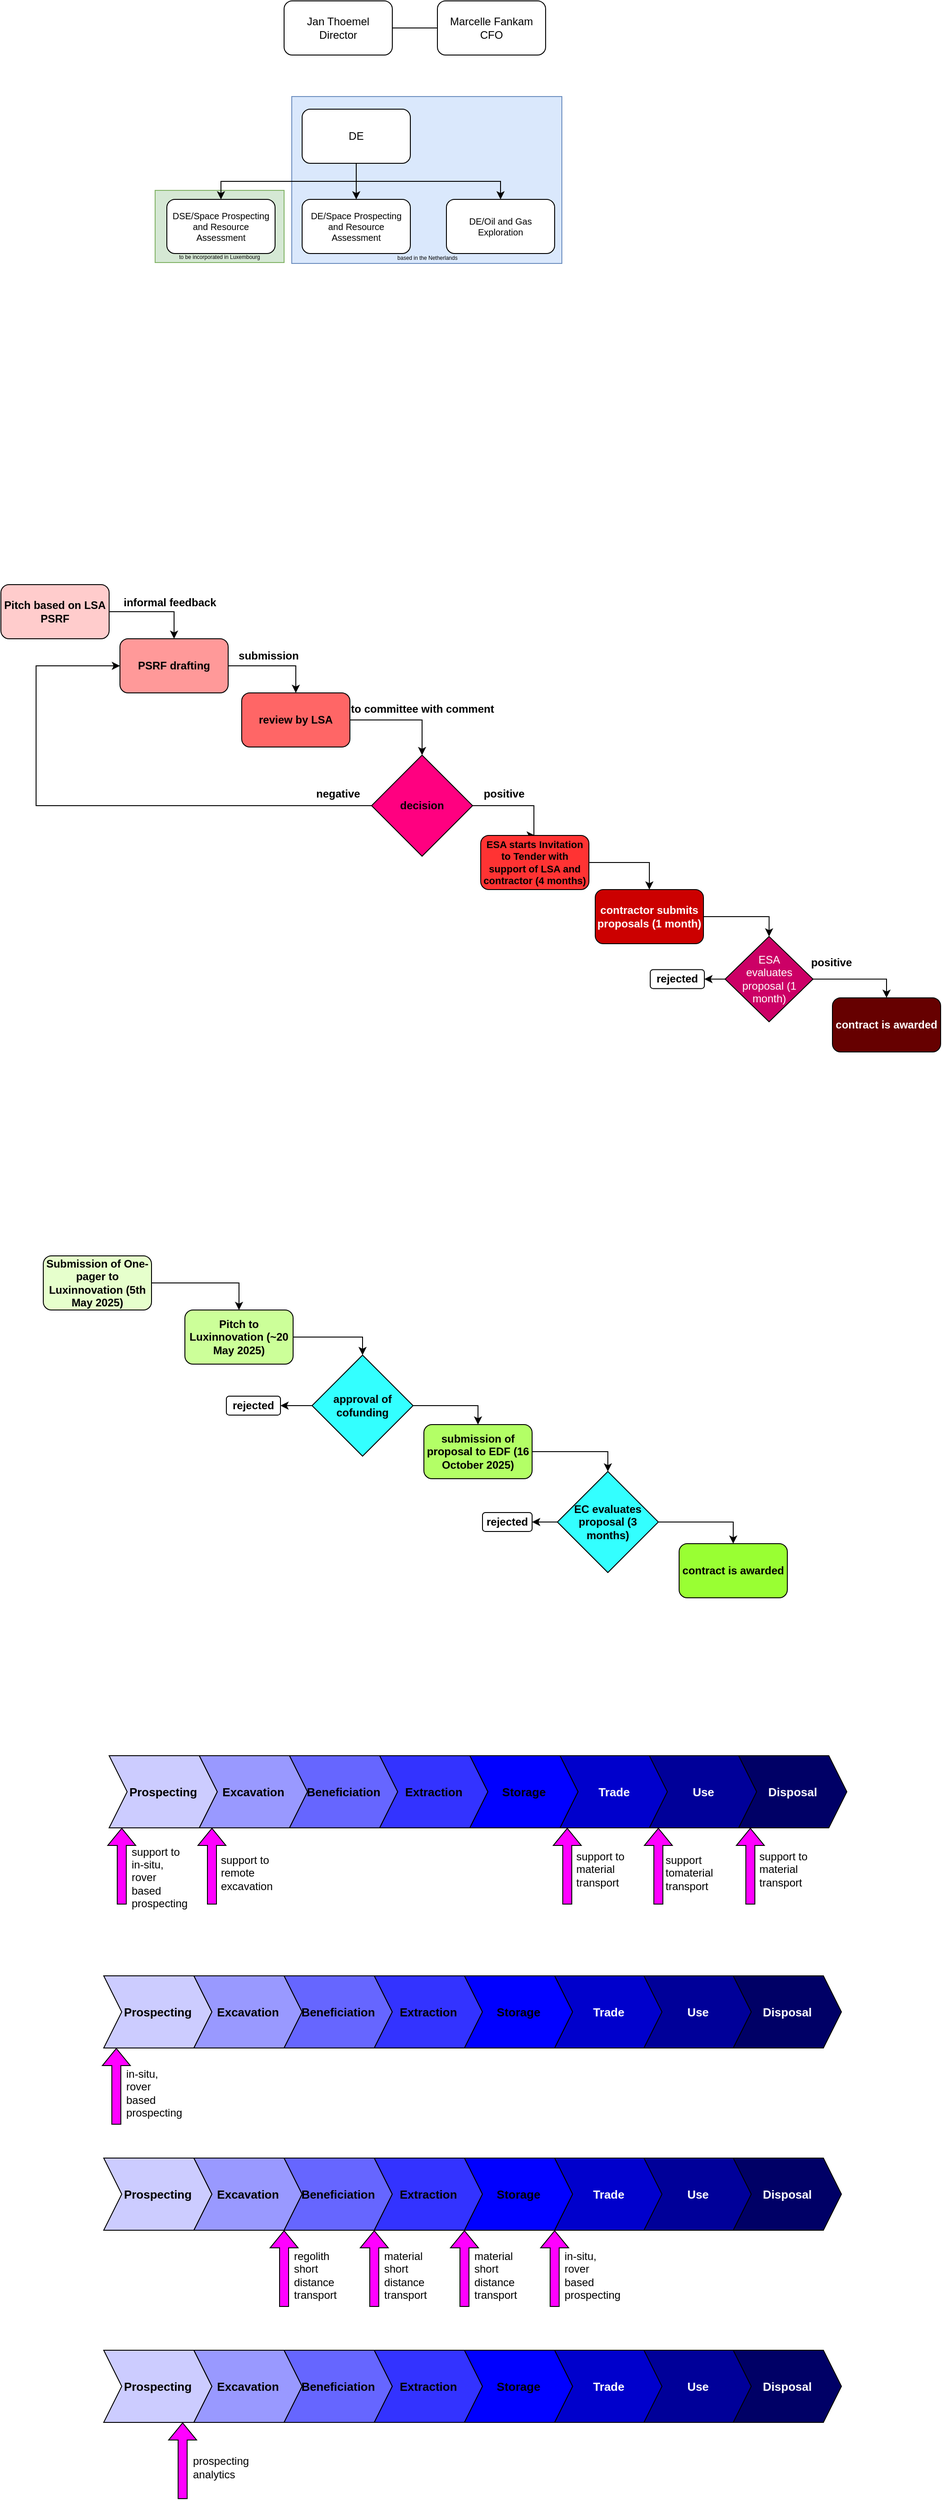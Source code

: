 <mxfile version="26.2.13">
  <diagram name="Page-1" id="pI-C5jLEUPl5uABciL2J">
    <mxGraphModel dx="994" dy="517" grid="0" gridSize="10" guides="1" tooltips="1" connect="1" arrows="1" fold="1" page="0" pageScale="1" pageWidth="850" pageHeight="1100" math="0" shadow="0">
      <root>
        <mxCell id="0" />
        <mxCell id="1" parent="0" />
        <mxCell id="sW1ltrkP0OsYJDCoJHcO-9" value="based in the Netherlands" style="rounded=0;whiteSpace=wrap;html=1;align=center;labelPosition=center;verticalLabelPosition=middle;verticalAlign=bottom;fontSize=6;fillColor=#dae8fc;strokeColor=#6c8ebf;" parent="1" vertex="1">
          <mxGeometry x="338.5" y="246" width="299.5" height="185" as="geometry" />
        </mxCell>
        <mxCell id="sW1ltrkP0OsYJDCoJHcO-8" value="to be incorporated in Luxembourg" style="rounded=0;whiteSpace=wrap;html=1;align=center;labelPosition=center;verticalLabelPosition=middle;verticalAlign=bottom;fontSize=6;fillColor=#d5e8d4;strokeColor=#82b366;" parent="1" vertex="1">
          <mxGeometry x="187" y="350" width="143" height="80" as="geometry" />
        </mxCell>
        <mxCell id="AdfwKSu6tByvRweBy8J0-3" style="edgeStyle=orthogonalEdgeStyle;rounded=0;orthogonalLoop=1;jettySize=auto;html=1;exitX=1;exitY=0.5;exitDx=0;exitDy=0;endArrow=none;endFill=0;" parent="1" source="AdfwKSu6tByvRweBy8J0-1" target="AdfwKSu6tByvRweBy8J0-2" edge="1">
          <mxGeometry relative="1" as="geometry" />
        </mxCell>
        <mxCell id="AdfwKSu6tByvRweBy8J0-1" value="Jan Thoemel&lt;br&gt;Director" style="rounded=1;whiteSpace=wrap;html=1;" parent="1" vertex="1">
          <mxGeometry x="330" y="140" width="120" height="60" as="geometry" />
        </mxCell>
        <mxCell id="AdfwKSu6tByvRweBy8J0-2" value="Marcelle Fankam&lt;br&gt;CFO" style="rounded=1;whiteSpace=wrap;html=1;" parent="1" vertex="1">
          <mxGeometry x="500" y="140" width="120" height="60" as="geometry" />
        </mxCell>
        <mxCell id="sW1ltrkP0OsYJDCoJHcO-5" style="edgeStyle=orthogonalEdgeStyle;rounded=0;orthogonalLoop=1;jettySize=auto;html=1;exitX=0.5;exitY=1;exitDx=0;exitDy=0;entryX=0.5;entryY=0;entryDx=0;entryDy=0;" parent="1" source="sW1ltrkP0OsYJDCoJHcO-1" target="sW1ltrkP0OsYJDCoJHcO-2" edge="1">
          <mxGeometry relative="1" as="geometry" />
        </mxCell>
        <mxCell id="sW1ltrkP0OsYJDCoJHcO-6" style="edgeStyle=orthogonalEdgeStyle;rounded=0;orthogonalLoop=1;jettySize=auto;html=1;exitX=0.5;exitY=1;exitDx=0;exitDy=0;entryX=0.5;entryY=0;entryDx=0;entryDy=0;" parent="1" source="sW1ltrkP0OsYJDCoJHcO-1" target="sW1ltrkP0OsYJDCoJHcO-3" edge="1">
          <mxGeometry relative="1" as="geometry" />
        </mxCell>
        <mxCell id="sW1ltrkP0OsYJDCoJHcO-7" style="edgeStyle=orthogonalEdgeStyle;rounded=0;orthogonalLoop=1;jettySize=auto;html=1;exitX=0.5;exitY=1;exitDx=0;exitDy=0;" parent="1" source="sW1ltrkP0OsYJDCoJHcO-1" target="sW1ltrkP0OsYJDCoJHcO-4" edge="1">
          <mxGeometry relative="1" as="geometry" />
        </mxCell>
        <mxCell id="sW1ltrkP0OsYJDCoJHcO-1" value="DE" style="rounded=1;whiteSpace=wrap;html=1;" parent="1" vertex="1">
          <mxGeometry x="350" y="260" width="120" height="60" as="geometry" />
        </mxCell>
        <mxCell id="sW1ltrkP0OsYJDCoJHcO-2" value="&lt;span lang=&quot;EN-GB&quot;&gt;DSE/Space Prospecting and Resource Assessment&lt;/span&gt;" style="rounded=1;whiteSpace=wrap;html=1;fontSize=10;" parent="1" vertex="1">
          <mxGeometry x="200" y="360" width="120" height="60" as="geometry" />
        </mxCell>
        <mxCell id="sW1ltrkP0OsYJDCoJHcO-3" value="&lt;span lang=&quot;EN-GB&quot;&gt;DE/Space Prospecting and Resource Assessment&lt;/span&gt;" style="rounded=1;whiteSpace=wrap;html=1;fontSize=10;" parent="1" vertex="1">
          <mxGeometry x="350" y="360" width="120" height="60" as="geometry" />
        </mxCell>
        <mxCell id="sW1ltrkP0OsYJDCoJHcO-4" value="&lt;span lang=&quot;EN-GB&quot;&gt;DE/Oil and Gas Exploration &lt;/span&gt;" style="rounded=1;whiteSpace=wrap;html=1;fontSize=10;" parent="1" vertex="1">
          <mxGeometry x="510" y="360" width="120" height="60" as="geometry" />
        </mxCell>
        <mxCell id="4EsNZE_uEdMCElJo3id0-29" style="edgeStyle=orthogonalEdgeStyle;rounded=0;orthogonalLoop=1;jettySize=auto;html=1;exitX=1;exitY=0.5;exitDx=0;exitDy=0;entryX=0.5;entryY=0;entryDx=0;entryDy=0;fontStyle=1" parent="1" source="4EsNZE_uEdMCElJo3id0-28" target="4EsNZE_uEdMCElJo3id0-30" edge="1">
          <mxGeometry relative="1" as="geometry">
            <mxPoint x="314.714" y="960.0" as="targetPoint" />
          </mxGeometry>
        </mxCell>
        <mxCell id="4EsNZE_uEdMCElJo3id0-28" value="Pitch based on LSA PSRF" style="rounded=1;whiteSpace=wrap;html=1;fillColor=#FFCCCC;fontStyle=1" parent="1" vertex="1">
          <mxGeometry x="16" y="787" width="120" height="60" as="geometry" />
        </mxCell>
        <mxCell id="4EsNZE_uEdMCElJo3id0-36" style="edgeStyle=orthogonalEdgeStyle;rounded=0;orthogonalLoop=1;jettySize=auto;html=1;exitX=1;exitY=0.5;exitDx=0;exitDy=0;entryX=0.5;entryY=0;entryDx=0;entryDy=0;fontStyle=1" parent="1" source="4EsNZE_uEdMCElJo3id0-30" target="4EsNZE_uEdMCElJo3id0-31" edge="1">
          <mxGeometry relative="1" as="geometry" />
        </mxCell>
        <mxCell id="4EsNZE_uEdMCElJo3id0-30" value="PSRF drafting" style="rounded=1;whiteSpace=wrap;html=1;fillColor=#FF9999;fontStyle=1" parent="1" vertex="1">
          <mxGeometry x="148" y="847" width="120" height="60" as="geometry" />
        </mxCell>
        <mxCell id="4EsNZE_uEdMCElJo3id0-37" style="edgeStyle=orthogonalEdgeStyle;rounded=0;orthogonalLoop=1;jettySize=auto;html=1;exitX=1;exitY=0.5;exitDx=0;exitDy=0;entryX=0.5;entryY=0;entryDx=0;entryDy=0;fontStyle=1" parent="1" source="4EsNZE_uEdMCElJo3id0-31" target="4EsNZE_uEdMCElJo3id0-32" edge="1">
          <mxGeometry relative="1" as="geometry" />
        </mxCell>
        <mxCell id="4EsNZE_uEdMCElJo3id0-31" value="review by LSA" style="rounded=1;whiteSpace=wrap;html=1;fillColor=#FF6666;fontStyle=1" parent="1" vertex="1">
          <mxGeometry x="283" y="907" width="120" height="60" as="geometry" />
        </mxCell>
        <mxCell id="4EsNZE_uEdMCElJo3id0-39" style="edgeStyle=orthogonalEdgeStyle;rounded=0;orthogonalLoop=1;jettySize=auto;html=1;exitX=1;exitY=0.5;exitDx=0;exitDy=0;entryX=0.5;entryY=0;entryDx=0;entryDy=0;fontStyle=1" parent="1" source="4EsNZE_uEdMCElJo3id0-32" target="4EsNZE_uEdMCElJo3id0-38" edge="1">
          <mxGeometry relative="1" as="geometry">
            <Array as="points">
              <mxPoint x="607" y="1032" />
              <mxPoint x="607" y="1065" />
            </Array>
          </mxGeometry>
        </mxCell>
        <mxCell id="4EsNZE_uEdMCElJo3id0-46" style="edgeStyle=orthogonalEdgeStyle;rounded=0;orthogonalLoop=1;jettySize=auto;html=1;exitX=0;exitY=0.5;exitDx=0;exitDy=0;entryX=0;entryY=0.5;entryDx=0;entryDy=0;fontStyle=1" parent="1" source="4EsNZE_uEdMCElJo3id0-32" target="4EsNZE_uEdMCElJo3id0-30" edge="1">
          <mxGeometry relative="1" as="geometry">
            <Array as="points">
              <mxPoint x="55" y="1032" />
              <mxPoint x="55" y="877" />
            </Array>
          </mxGeometry>
        </mxCell>
        <mxCell id="4EsNZE_uEdMCElJo3id0-32" value="decision" style="rhombus;whiteSpace=wrap;html=1;fillColor=#FF0080;fontColor=#000000;fontStyle=1" parent="1" vertex="1">
          <mxGeometry x="427" y="976" width="112" height="112" as="geometry" />
        </mxCell>
        <mxCell id="4EsNZE_uEdMCElJo3id0-34" value="informal feedback" style="text;html=1;align=center;verticalAlign=middle;whiteSpace=wrap;rounded=0;fontStyle=1" parent="1" vertex="1">
          <mxGeometry x="148" y="792" width="111" height="30" as="geometry" />
        </mxCell>
        <mxCell id="4EsNZE_uEdMCElJo3id0-35" value="submission" style="text;html=1;align=center;verticalAlign=middle;whiteSpace=wrap;rounded=0;fontStyle=1" parent="1" vertex="1">
          <mxGeometry x="286.5" y="851" width="52" height="30" as="geometry" />
        </mxCell>
        <mxCell id="4EsNZE_uEdMCElJo3id0-49" style="edgeStyle=orthogonalEdgeStyle;rounded=0;orthogonalLoop=1;jettySize=auto;html=1;exitX=1;exitY=0.5;exitDx=0;exitDy=0;entryX=0.5;entryY=0;entryDx=0;entryDy=0;fontStyle=1" parent="1" source="4EsNZE_uEdMCElJo3id0-38" target="4EsNZE_uEdMCElJo3id0-48" edge="1">
          <mxGeometry relative="1" as="geometry" />
        </mxCell>
        <mxCell id="4EsNZE_uEdMCElJo3id0-38" value="ESA starts Invitation to Tender with support of LSA and contractor (4 months)" style="rounded=1;whiteSpace=wrap;html=1;fillColor=#FF3333;fontStyle=1;fontSize=11;" parent="1" vertex="1">
          <mxGeometry x="548" y="1065" width="120" height="60" as="geometry" />
        </mxCell>
        <mxCell id="4EsNZE_uEdMCElJo3id0-43" value="to committee with comment" style="text;html=1;align=center;verticalAlign=middle;whiteSpace=wrap;rounded=0;fontStyle=1" parent="1" vertex="1">
          <mxGeometry x="401.5" y="910" width="163" height="30" as="geometry" />
        </mxCell>
        <mxCell id="4EsNZE_uEdMCElJo3id0-47" value="negative" style="text;html=1;align=center;verticalAlign=middle;whiteSpace=wrap;rounded=0;fontStyle=1" parent="1" vertex="1">
          <mxGeometry x="364" y="1004" width="52" height="30" as="geometry" />
        </mxCell>
        <mxCell id="4EsNZE_uEdMCElJo3id0-52" style="edgeStyle=orthogonalEdgeStyle;rounded=0;orthogonalLoop=1;jettySize=auto;html=1;exitX=1;exitY=0.5;exitDx=0;exitDy=0;entryX=0.5;entryY=0;entryDx=0;entryDy=0;fontStyle=1" parent="1" source="4EsNZE_uEdMCElJo3id0-48" target="4EsNZE_uEdMCElJo3id0-61" edge="1">
          <mxGeometry relative="1" as="geometry" />
        </mxCell>
        <mxCell id="4EsNZE_uEdMCElJo3id0-48" value="contractor submits proposals (1 month)" style="rounded=1;whiteSpace=wrap;html=1;fillColor=#CC0000;fontColor=#FFFFFF;fontStyle=1" parent="1" vertex="1">
          <mxGeometry x="675" y="1125" width="120" height="60" as="geometry" />
        </mxCell>
        <mxCell id="4EsNZE_uEdMCElJo3id0-53" style="edgeStyle=orthogonalEdgeStyle;rounded=0;orthogonalLoop=1;jettySize=auto;html=1;exitX=1;exitY=0.5;exitDx=0;exitDy=0;entryX=0.5;entryY=0;entryDx=0;entryDy=0;fontStyle=1" parent="1" source="4EsNZE_uEdMCElJo3id0-61" target="4EsNZE_uEdMCElJo3id0-51" edge="1">
          <mxGeometry relative="1" as="geometry" />
        </mxCell>
        <mxCell id="4EsNZE_uEdMCElJo3id0-51" value="contract is awarded" style="rounded=1;whiteSpace=wrap;html=1;fillColor=#660000;fontColor=#FFFFFF;fontStyle=1" parent="1" vertex="1">
          <mxGeometry x="938" y="1245" width="120" height="60" as="geometry" />
        </mxCell>
        <mxCell id="4EsNZE_uEdMCElJo3id0-54" value="positive" style="text;html=1;align=center;verticalAlign=middle;whiteSpace=wrap;rounded=0;fontStyle=1" parent="1" vertex="1">
          <mxGeometry x="548" y="1004" width="52" height="30" as="geometry" />
        </mxCell>
        <mxCell id="4EsNZE_uEdMCElJo3id0-72" style="edgeStyle=orthogonalEdgeStyle;rounded=0;orthogonalLoop=1;jettySize=auto;html=1;exitX=1;exitY=0.5;exitDx=0;exitDy=0;entryX=0.5;entryY=0;entryDx=0;entryDy=0;" parent="1" source="4EsNZE_uEdMCElJo3id0-55" target="4EsNZE_uEdMCElJo3id0-56" edge="1">
          <mxGeometry relative="1" as="geometry" />
        </mxCell>
        <mxCell id="4EsNZE_uEdMCElJo3id0-55" value="&lt;div&gt;Submission of One-pager to Luxinnovation (5th May 2025)&lt;/div&gt;" style="rounded=1;whiteSpace=wrap;html=1;fillColor=#E6FFCC;fontStyle=1" parent="1" vertex="1">
          <mxGeometry x="63" y="1531" width="120" height="60" as="geometry" />
        </mxCell>
        <mxCell id="4EsNZE_uEdMCElJo3id0-73" style="edgeStyle=orthogonalEdgeStyle;rounded=0;orthogonalLoop=1;jettySize=auto;html=1;exitX=1;exitY=0.5;exitDx=0;exitDy=0;entryX=0.5;entryY=0;entryDx=0;entryDy=0;" parent="1" source="4EsNZE_uEdMCElJo3id0-56" target="4EsNZE_uEdMCElJo3id0-57" edge="1">
          <mxGeometry relative="1" as="geometry" />
        </mxCell>
        <mxCell id="4EsNZE_uEdMCElJo3id0-56" value="Pitch to Luxinnovation (~20 May 2025)" style="rounded=1;whiteSpace=wrap;html=1;fillColor=#CCFF99;fontStyle=1" parent="1" vertex="1">
          <mxGeometry x="220" y="1591" width="120" height="60" as="geometry" />
        </mxCell>
        <mxCell id="4EsNZE_uEdMCElJo3id0-74" style="edgeStyle=orthogonalEdgeStyle;rounded=0;orthogonalLoop=1;jettySize=auto;html=1;exitX=1;exitY=0.5;exitDx=0;exitDy=0;entryX=0.5;entryY=0;entryDx=0;entryDy=0;" parent="1" source="4EsNZE_uEdMCElJo3id0-57" target="4EsNZE_uEdMCElJo3id0-58" edge="1">
          <mxGeometry relative="1" as="geometry" />
        </mxCell>
        <mxCell id="4EsNZE_uEdMCElJo3id0-57" value="approval of cofunding" style="rhombus;whiteSpace=wrap;html=1;fillColor=#33FFFF;fontColor=#000000;fontStyle=1" parent="1" vertex="1">
          <mxGeometry x="361" y="1641" width="112" height="112" as="geometry" />
        </mxCell>
        <mxCell id="4EsNZE_uEdMCElJo3id0-77" style="edgeStyle=orthogonalEdgeStyle;rounded=0;orthogonalLoop=1;jettySize=auto;html=1;exitX=1;exitY=0.5;exitDx=0;exitDy=0;entryX=0.5;entryY=0;entryDx=0;entryDy=0;" parent="1" source="4EsNZE_uEdMCElJo3id0-58" target="4EsNZE_uEdMCElJo3id0-66" edge="1">
          <mxGeometry relative="1" as="geometry" />
        </mxCell>
        <mxCell id="4EsNZE_uEdMCElJo3id0-58" value="submission of proposal to EDF (16 October 2025)" style="rounded=1;whiteSpace=wrap;html=1;fillColor=#B3FF66;fontStyle=1" parent="1" vertex="1">
          <mxGeometry x="485" y="1718" width="120" height="60" as="geometry" />
        </mxCell>
        <mxCell id="4EsNZE_uEdMCElJo3id0-60" value="contract is awarded" style="rounded=1;whiteSpace=wrap;html=1;fillColor=#99FF33;fontStyle=1" parent="1" vertex="1">
          <mxGeometry x="768" y="1850" width="120" height="60" as="geometry" />
        </mxCell>
        <mxCell id="4EsNZE_uEdMCElJo3id0-65" style="edgeStyle=orthogonalEdgeStyle;rounded=0;orthogonalLoop=1;jettySize=auto;html=1;exitX=0;exitY=0.5;exitDx=0;exitDy=0;entryX=1;entryY=0.5;entryDx=0;entryDy=0;" parent="1" source="4EsNZE_uEdMCElJo3id0-61" target="4EsNZE_uEdMCElJo3id0-64" edge="1">
          <mxGeometry relative="1" as="geometry" />
        </mxCell>
        <mxCell id="4EsNZE_uEdMCElJo3id0-61" value="ESA&lt;br&gt;evaluates proposal (1 month)" style="rhombus;whiteSpace=wrap;html=1;fillColor=#CC0066;fontColor=#FFFFFF;" parent="1" vertex="1">
          <mxGeometry x="819" y="1177" width="97.5" height="94.5" as="geometry" />
        </mxCell>
        <mxCell id="4EsNZE_uEdMCElJo3id0-62" value="positive" style="text;html=1;align=center;verticalAlign=middle;whiteSpace=wrap;rounded=0;fontStyle=1" parent="1" vertex="1">
          <mxGeometry x="911" y="1191" width="52" height="30" as="geometry" />
        </mxCell>
        <mxCell id="4EsNZE_uEdMCElJo3id0-64" value="rejected" style="rounded=1;whiteSpace=wrap;html=1;fontStyle=1" parent="1" vertex="1">
          <mxGeometry x="736" y="1213.75" width="60" height="21" as="geometry" />
        </mxCell>
        <mxCell id="4EsNZE_uEdMCElJo3id0-71" style="edgeStyle=orthogonalEdgeStyle;rounded=0;orthogonalLoop=1;jettySize=auto;html=1;exitX=0;exitY=0.5;exitDx=0;exitDy=0;entryX=1;entryY=0.5;entryDx=0;entryDy=0;" parent="1" source="4EsNZE_uEdMCElJo3id0-66" target="4EsNZE_uEdMCElJo3id0-70" edge="1">
          <mxGeometry relative="1" as="geometry">
            <mxPoint x="559.706" y="1825.882" as="targetPoint" />
          </mxGeometry>
        </mxCell>
        <mxCell id="4EsNZE_uEdMCElJo3id0-66" value="EC evaluates proposal (3 months)" style="rhombus;whiteSpace=wrap;html=1;fillColor=#33FFFF;fontColor=#000000;fontStyle=1" parent="1" vertex="1">
          <mxGeometry x="633" y="1770" width="112" height="112" as="geometry" />
        </mxCell>
        <mxCell id="4EsNZE_uEdMCElJo3id0-70" value="rejected" style="rounded=1;whiteSpace=wrap;html=1;fontStyle=1" parent="1" vertex="1">
          <mxGeometry x="550" y="1815.5" width="55" height="21" as="geometry" />
        </mxCell>
        <mxCell id="4EsNZE_uEdMCElJo3id0-75" style="edgeStyle=orthogonalEdgeStyle;rounded=0;orthogonalLoop=1;jettySize=auto;html=1;exitX=0;exitY=0.5;exitDx=0;exitDy=0;entryX=1;entryY=0.5;entryDx=0;entryDy=0;" parent="1" source="4EsNZE_uEdMCElJo3id0-57" target="4EsNZE_uEdMCElJo3id0-76" edge="1">
          <mxGeometry relative="1" as="geometry">
            <mxPoint x="349" y="1696.75" as="sourcePoint" />
          </mxGeometry>
        </mxCell>
        <mxCell id="4EsNZE_uEdMCElJo3id0-76" value="rejected" style="rounded=1;whiteSpace=wrap;html=1;fontStyle=1" parent="1" vertex="1">
          <mxGeometry x="266" y="1686.5" width="60" height="21" as="geometry" />
        </mxCell>
        <mxCell id="4EsNZE_uEdMCElJo3id0-78" style="edgeStyle=orthogonalEdgeStyle;rounded=0;orthogonalLoop=1;jettySize=auto;html=1;exitX=1;exitY=0.5;exitDx=0;exitDy=0;entryX=0.5;entryY=0;entryDx=0;entryDy=0;" parent="1" source="4EsNZE_uEdMCElJo3id0-66" target="4EsNZE_uEdMCElJo3id0-60" edge="1">
          <mxGeometry relative="1" as="geometry" />
        </mxCell>
        <mxCell id="gZV6nWwhFgP8IXUkDq0C-19" value="Prospecting" style="shape=step;perimeter=stepPerimeter;whiteSpace=wrap;html=1;fixedSize=1;fontSize=13;fillColor=light-dark(#CCCCFF,#EDEDED);fontStyle=1" parent="1" vertex="1">
          <mxGeometry x="136" y="2085" width="120" height="80" as="geometry" />
        </mxCell>
        <mxCell id="gZV6nWwhFgP8IXUkDq0C-20" value="Excavation" style="shape=step;perimeter=stepPerimeter;whiteSpace=wrap;html=1;fixedSize=1;fontSize=13;fillColor=light-dark(#9999FF,#EDEDED);fontStyle=1" parent="1" vertex="1">
          <mxGeometry x="236" y="2085" width="120" height="80" as="geometry" />
        </mxCell>
        <mxCell id="gZV6nWwhFgP8IXUkDq0C-21" value="Beneficiation" style="shape=step;perimeter=stepPerimeter;whiteSpace=wrap;html=1;fixedSize=1;fontSize=13;fillColor=light-dark(#6666FF,#EDEDED);fontStyle=1" parent="1" vertex="1">
          <mxGeometry x="336" y="2085" width="120" height="80" as="geometry" />
        </mxCell>
        <mxCell id="gZV6nWwhFgP8IXUkDq0C-22" value="Extraction" style="shape=step;perimeter=stepPerimeter;whiteSpace=wrap;html=1;fixedSize=1;fontSize=13;fillColor=#3333FF;fontStyle=1" parent="1" vertex="1">
          <mxGeometry x="436" y="2085" width="120" height="80" as="geometry" />
        </mxCell>
        <mxCell id="gZV6nWwhFgP8IXUkDq0C-23" value="Storage" style="shape=step;perimeter=stepPerimeter;whiteSpace=wrap;html=1;fixedSize=1;fontSize=13;fillColor=#0000FF;fontStyle=1" parent="1" vertex="1">
          <mxGeometry x="536" y="2085" width="120" height="80" as="geometry" />
        </mxCell>
        <mxCell id="gZV6nWwhFgP8IXUkDq0C-24" value="Trade" style="shape=step;perimeter=stepPerimeter;whiteSpace=wrap;html=1;fixedSize=1;fontSize=13;fillColor=#0000CC;fontColor=#FFFFFF;fontStyle=1" parent="1" vertex="1">
          <mxGeometry x="636" y="2085" width="120" height="80" as="geometry" />
        </mxCell>
        <mxCell id="gZV6nWwhFgP8IXUkDq0C-25" value="Use" style="shape=step;perimeter=stepPerimeter;whiteSpace=wrap;html=1;fixedSize=1;fontSize=13;fillColor=#000099;fontColor=#FFFFFF;fontStyle=1" parent="1" vertex="1">
          <mxGeometry x="735" y="2085" width="120" height="80" as="geometry" />
        </mxCell>
        <mxCell id="gZV6nWwhFgP8IXUkDq0C-26" value="Disposal" style="shape=step;perimeter=stepPerimeter;whiteSpace=wrap;html=1;fixedSize=1;fontSize=13;fillColor=#000066;fontColor=#FFFFFF;fontStyle=1" parent="1" vertex="1">
          <mxGeometry x="834" y="2085" width="120" height="80" as="geometry" />
        </mxCell>
        <mxCell id="gZV6nWwhFgP8IXUkDq0C-27" value="" style="shape=flexArrow;endArrow=classic;html=1;rounded=0;fillColor=#FF00FF;" parent="1" edge="1">
          <mxGeometry width="50" height="50" relative="1" as="geometry">
            <mxPoint x="250" y="2250" as="sourcePoint" />
            <mxPoint x="250" y="2165" as="targetPoint" />
          </mxGeometry>
        </mxCell>
        <mxCell id="gZV6nWwhFgP8IXUkDq0C-28" value="" style="shape=flexArrow;endArrow=classic;html=1;rounded=0;fillColor=#FF00FF;" parent="1" edge="1">
          <mxGeometry width="50" height="50" relative="1" as="geometry">
            <mxPoint x="644" y="2250" as="sourcePoint" />
            <mxPoint x="644" y="2165" as="targetPoint" />
          </mxGeometry>
        </mxCell>
        <mxCell id="gZV6nWwhFgP8IXUkDq0C-29" value="" style="shape=flexArrow;endArrow=classic;html=1;rounded=0;fillColor=#FF00FF;" parent="1" edge="1">
          <mxGeometry width="50" height="50" relative="1" as="geometry">
            <mxPoint x="745.0" y="2250" as="sourcePoint" />
            <mxPoint x="745.0" y="2165" as="targetPoint" />
          </mxGeometry>
        </mxCell>
        <mxCell id="gZV6nWwhFgP8IXUkDq0C-30" value="" style="shape=flexArrow;endArrow=classic;html=1;rounded=0;fillColor=#FF00FF;" parent="1" edge="1">
          <mxGeometry width="50" height="50" relative="1" as="geometry">
            <mxPoint x="847.0" y="2250" as="sourcePoint" />
            <mxPoint x="847.0" y="2165" as="targetPoint" />
          </mxGeometry>
        </mxCell>
        <mxCell id="gZV6nWwhFgP8IXUkDq0C-31" value="" style="shape=flexArrow;endArrow=classic;html=1;rounded=0;fillColor=#FF00FF;" parent="1" edge="1">
          <mxGeometry width="50" height="50" relative="1" as="geometry">
            <mxPoint x="150" y="2250" as="sourcePoint" />
            <mxPoint x="150" y="2165" as="targetPoint" />
          </mxGeometry>
        </mxCell>
        <mxCell id="gZV6nWwhFgP8IXUkDq0C-32" value="&lt;div align=&quot;left&quot;&gt;support to in-situ, rover based prospecting&lt;/div&gt;" style="text;html=1;align=left;verticalAlign=middle;whiteSpace=wrap;rounded=0;" parent="1" vertex="1">
          <mxGeometry x="159" y="2205" width="60" height="30" as="geometry" />
        </mxCell>
        <mxCell id="gZV6nWwhFgP8IXUkDq0C-33" value="support to remote excavation" style="text;html=1;align=left;verticalAlign=middle;whiteSpace=wrap;rounded=0;" parent="1" vertex="1">
          <mxGeometry x="257.5" y="2200" width="60" height="30" as="geometry" />
        </mxCell>
        <mxCell id="gZV6nWwhFgP8IXUkDq0C-34" value="support to material transport" style="text;html=1;align=left;verticalAlign=middle;whiteSpace=wrap;rounded=0;" parent="1" vertex="1">
          <mxGeometry x="652" y="2196" width="60" height="30" as="geometry" />
        </mxCell>
        <mxCell id="gZV6nWwhFgP8IXUkDq0C-35" value="support to material transport" style="text;html=1;align=left;verticalAlign=middle;whiteSpace=wrap;rounded=0;" parent="1" vertex="1">
          <mxGeometry x="855" y="2196" width="60" height="30" as="geometry" />
        </mxCell>
        <mxCell id="gZV6nWwhFgP8IXUkDq0C-36" value="support tomaterial transport" style="text;html=1;align=left;verticalAlign=middle;whiteSpace=wrap;rounded=0;" parent="1" vertex="1">
          <mxGeometry x="751" y="2200" width="60" height="30" as="geometry" />
        </mxCell>
        <mxCell id="gZV6nWwhFgP8IXUkDq0C-37" value="Prospecting" style="shape=step;perimeter=stepPerimeter;whiteSpace=wrap;html=1;fixedSize=1;fontSize=13;fillColor=light-dark(#CCCCFF,#EDEDED);fontStyle=1" parent="1" vertex="1">
          <mxGeometry x="130" y="2329" width="120" height="80" as="geometry" />
        </mxCell>
        <mxCell id="gZV6nWwhFgP8IXUkDq0C-38" value="Excavation" style="shape=step;perimeter=stepPerimeter;whiteSpace=wrap;html=1;fixedSize=1;fontSize=13;fillColor=light-dark(#9999FF,#EDEDED);fontStyle=1" parent="1" vertex="1">
          <mxGeometry x="230" y="2329" width="120" height="80" as="geometry" />
        </mxCell>
        <mxCell id="gZV6nWwhFgP8IXUkDq0C-39" value="Beneficiation" style="shape=step;perimeter=stepPerimeter;whiteSpace=wrap;html=1;fixedSize=1;fontSize=13;fillColor=light-dark(#6666FF,#EDEDED);fontStyle=1" parent="1" vertex="1">
          <mxGeometry x="330" y="2329" width="120" height="80" as="geometry" />
        </mxCell>
        <mxCell id="gZV6nWwhFgP8IXUkDq0C-40" value="Extraction" style="shape=step;perimeter=stepPerimeter;whiteSpace=wrap;html=1;fixedSize=1;fontSize=13;fillColor=#3333FF;fontStyle=1" parent="1" vertex="1">
          <mxGeometry x="430" y="2329" width="120" height="80" as="geometry" />
        </mxCell>
        <mxCell id="gZV6nWwhFgP8IXUkDq0C-41" value="Storage" style="shape=step;perimeter=stepPerimeter;whiteSpace=wrap;html=1;fixedSize=1;fontSize=13;fillColor=#0000FF;fontStyle=1" parent="1" vertex="1">
          <mxGeometry x="530" y="2329" width="120" height="80" as="geometry" />
        </mxCell>
        <mxCell id="gZV6nWwhFgP8IXUkDq0C-42" value="Trade" style="shape=step;perimeter=stepPerimeter;whiteSpace=wrap;html=1;fixedSize=1;fontSize=13;fillColor=#0000CC;fontColor=#FFFFFF;fontStyle=1" parent="1" vertex="1">
          <mxGeometry x="630" y="2329" width="120" height="80" as="geometry" />
        </mxCell>
        <mxCell id="gZV6nWwhFgP8IXUkDq0C-43" value="Use" style="shape=step;perimeter=stepPerimeter;whiteSpace=wrap;html=1;fixedSize=1;fontSize=13;fillColor=#000099;fontColor=#FFFFFF;fontStyle=1" parent="1" vertex="1">
          <mxGeometry x="729" y="2329" width="120" height="80" as="geometry" />
        </mxCell>
        <mxCell id="gZV6nWwhFgP8IXUkDq0C-44" value="Disposal" style="shape=step;perimeter=stepPerimeter;whiteSpace=wrap;html=1;fixedSize=1;fontSize=13;fillColor=#000066;fontColor=#FFFFFF;fontStyle=1" parent="1" vertex="1">
          <mxGeometry x="828" y="2329" width="120" height="80" as="geometry" />
        </mxCell>
        <mxCell id="gZV6nWwhFgP8IXUkDq0C-49" value="" style="shape=flexArrow;endArrow=classic;html=1;rounded=0;fillColor=#FF00FF;" parent="1" edge="1">
          <mxGeometry width="50" height="50" relative="1" as="geometry">
            <mxPoint x="144" y="2494" as="sourcePoint" />
            <mxPoint x="144" y="2409" as="targetPoint" />
          </mxGeometry>
        </mxCell>
        <mxCell id="gZV6nWwhFgP8IXUkDq0C-50" value="&lt;div align=&quot;left&quot;&gt;in-situ, rover based prospecting&lt;/div&gt;" style="text;html=1;align=left;verticalAlign=middle;whiteSpace=wrap;rounded=0;" parent="1" vertex="1">
          <mxGeometry x="153" y="2444" width="60" height="30" as="geometry" />
        </mxCell>
        <mxCell id="LNnZcz1PQ6CTaX76SW7G-1" value="Prospecting" style="shape=step;perimeter=stepPerimeter;whiteSpace=wrap;html=1;fixedSize=1;fontSize=13;fillColor=light-dark(#CCCCFF,#EDEDED);fontStyle=1" vertex="1" parent="1">
          <mxGeometry x="130" y="2531" width="120" height="80" as="geometry" />
        </mxCell>
        <mxCell id="LNnZcz1PQ6CTaX76SW7G-2" value="Excavation" style="shape=step;perimeter=stepPerimeter;whiteSpace=wrap;html=1;fixedSize=1;fontSize=13;fillColor=light-dark(#9999FF,#EDEDED);fontStyle=1" vertex="1" parent="1">
          <mxGeometry x="230" y="2531" width="120" height="80" as="geometry" />
        </mxCell>
        <mxCell id="LNnZcz1PQ6CTaX76SW7G-3" value="Beneficiation" style="shape=step;perimeter=stepPerimeter;whiteSpace=wrap;html=1;fixedSize=1;fontSize=13;fillColor=light-dark(#6666FF,#EDEDED);fontStyle=1" vertex="1" parent="1">
          <mxGeometry x="330" y="2531" width="120" height="80" as="geometry" />
        </mxCell>
        <mxCell id="LNnZcz1PQ6CTaX76SW7G-4" value="Extraction" style="shape=step;perimeter=stepPerimeter;whiteSpace=wrap;html=1;fixedSize=1;fontSize=13;fillColor=#3333FF;fontStyle=1" vertex="1" parent="1">
          <mxGeometry x="430" y="2531" width="120" height="80" as="geometry" />
        </mxCell>
        <mxCell id="LNnZcz1PQ6CTaX76SW7G-5" value="Storage" style="shape=step;perimeter=stepPerimeter;whiteSpace=wrap;html=1;fixedSize=1;fontSize=13;fillColor=#0000FF;fontStyle=1" vertex="1" parent="1">
          <mxGeometry x="530" y="2531" width="120" height="80" as="geometry" />
        </mxCell>
        <mxCell id="LNnZcz1PQ6CTaX76SW7G-6" value="Trade" style="shape=step;perimeter=stepPerimeter;whiteSpace=wrap;html=1;fixedSize=1;fontSize=13;fillColor=#0000CC;fontColor=#FFFFFF;fontStyle=1" vertex="1" parent="1">
          <mxGeometry x="630" y="2531" width="120" height="80" as="geometry" />
        </mxCell>
        <mxCell id="LNnZcz1PQ6CTaX76SW7G-7" value="Use" style="shape=step;perimeter=stepPerimeter;whiteSpace=wrap;html=1;fixedSize=1;fontSize=13;fillColor=#000099;fontColor=#FFFFFF;fontStyle=1" vertex="1" parent="1">
          <mxGeometry x="729" y="2531" width="120" height="80" as="geometry" />
        </mxCell>
        <mxCell id="LNnZcz1PQ6CTaX76SW7G-8" value="Disposal" style="shape=step;perimeter=stepPerimeter;whiteSpace=wrap;html=1;fixedSize=1;fontSize=13;fillColor=#000066;fontColor=#FFFFFF;fontStyle=1" vertex="1" parent="1">
          <mxGeometry x="828" y="2531" width="120" height="80" as="geometry" />
        </mxCell>
        <mxCell id="LNnZcz1PQ6CTaX76SW7G-9" value="" style="shape=flexArrow;endArrow=classic;html=1;rounded=0;fillColor=#FF00FF;" edge="1" parent="1">
          <mxGeometry width="50" height="50" relative="1" as="geometry">
            <mxPoint x="330" y="2696" as="sourcePoint" />
            <mxPoint x="330" y="2611" as="targetPoint" />
          </mxGeometry>
        </mxCell>
        <mxCell id="LNnZcz1PQ6CTaX76SW7G-10" value="regolith short distance transport" style="text;html=1;align=left;verticalAlign=middle;whiteSpace=wrap;rounded=0;" vertex="1" parent="1">
          <mxGeometry x="339" y="2646" width="60" height="30" as="geometry" />
        </mxCell>
        <mxCell id="LNnZcz1PQ6CTaX76SW7G-11" value="" style="shape=flexArrow;endArrow=classic;html=1;rounded=0;fillColor=#FF00FF;" edge="1" parent="1">
          <mxGeometry width="50" height="50" relative="1" as="geometry">
            <mxPoint x="430" y="2696" as="sourcePoint" />
            <mxPoint x="430" y="2611" as="targetPoint" />
          </mxGeometry>
        </mxCell>
        <mxCell id="LNnZcz1PQ6CTaX76SW7G-12" value="&lt;div&gt;material&lt;/div&gt;&lt;div&gt;short distance transport&lt;/div&gt;" style="text;html=1;align=left;verticalAlign=middle;whiteSpace=wrap;rounded=0;" vertex="1" parent="1">
          <mxGeometry x="439" y="2646" width="60" height="30" as="geometry" />
        </mxCell>
        <mxCell id="LNnZcz1PQ6CTaX76SW7G-13" value="" style="shape=flexArrow;endArrow=classic;html=1;rounded=0;fillColor=#FF00FF;" edge="1" parent="1">
          <mxGeometry width="50" height="50" relative="1" as="geometry">
            <mxPoint x="530" y="2696" as="sourcePoint" />
            <mxPoint x="530" y="2611" as="targetPoint" />
          </mxGeometry>
        </mxCell>
        <mxCell id="LNnZcz1PQ6CTaX76SW7G-14" value="&lt;div&gt;material&lt;/div&gt;&lt;div&gt;short distance transport&lt;/div&gt;" style="text;html=1;align=left;verticalAlign=middle;whiteSpace=wrap;rounded=0;" vertex="1" parent="1">
          <mxGeometry x="539" y="2646" width="60" height="30" as="geometry" />
        </mxCell>
        <mxCell id="LNnZcz1PQ6CTaX76SW7G-15" value="" style="shape=flexArrow;endArrow=classic;html=1;rounded=0;fillColor=#FF00FF;" edge="1" parent="1">
          <mxGeometry width="50" height="50" relative="1" as="geometry">
            <mxPoint x="630" y="2696" as="sourcePoint" />
            <mxPoint x="630" y="2611" as="targetPoint" />
          </mxGeometry>
        </mxCell>
        <mxCell id="LNnZcz1PQ6CTaX76SW7G-16" value="&lt;div align=&quot;left&quot;&gt;in-situ, rover based prospecting&lt;/div&gt;" style="text;html=1;align=left;verticalAlign=middle;whiteSpace=wrap;rounded=0;" vertex="1" parent="1">
          <mxGeometry x="639" y="2646" width="60" height="30" as="geometry" />
        </mxCell>
        <mxCell id="LNnZcz1PQ6CTaX76SW7G-17" value="Prospecting" style="shape=step;perimeter=stepPerimeter;whiteSpace=wrap;html=1;fixedSize=1;fontSize=13;fillColor=light-dark(#CCCCFF,#EDEDED);fontStyle=1" vertex="1" parent="1">
          <mxGeometry x="130" y="2744" width="120" height="80" as="geometry" />
        </mxCell>
        <mxCell id="LNnZcz1PQ6CTaX76SW7G-18" value="Excavation" style="shape=step;perimeter=stepPerimeter;whiteSpace=wrap;html=1;fixedSize=1;fontSize=13;fillColor=light-dark(#9999FF,#EDEDED);fontStyle=1" vertex="1" parent="1">
          <mxGeometry x="230" y="2744" width="120" height="80" as="geometry" />
        </mxCell>
        <mxCell id="LNnZcz1PQ6CTaX76SW7G-19" value="Beneficiation" style="shape=step;perimeter=stepPerimeter;whiteSpace=wrap;html=1;fixedSize=1;fontSize=13;fillColor=light-dark(#6666FF,#EDEDED);fontStyle=1" vertex="1" parent="1">
          <mxGeometry x="330" y="2744" width="120" height="80" as="geometry" />
        </mxCell>
        <mxCell id="LNnZcz1PQ6CTaX76SW7G-20" value="Extraction" style="shape=step;perimeter=stepPerimeter;whiteSpace=wrap;html=1;fixedSize=1;fontSize=13;fillColor=#3333FF;fontStyle=1" vertex="1" parent="1">
          <mxGeometry x="430" y="2744" width="120" height="80" as="geometry" />
        </mxCell>
        <mxCell id="LNnZcz1PQ6CTaX76SW7G-21" value="Storage" style="shape=step;perimeter=stepPerimeter;whiteSpace=wrap;html=1;fixedSize=1;fontSize=13;fillColor=#0000FF;fontStyle=1" vertex="1" parent="1">
          <mxGeometry x="530" y="2744" width="120" height="80" as="geometry" />
        </mxCell>
        <mxCell id="LNnZcz1PQ6CTaX76SW7G-22" value="Trade" style="shape=step;perimeter=stepPerimeter;whiteSpace=wrap;html=1;fixedSize=1;fontSize=13;fillColor=#0000CC;fontColor=#FFFFFF;fontStyle=1" vertex="1" parent="1">
          <mxGeometry x="630" y="2744" width="120" height="80" as="geometry" />
        </mxCell>
        <mxCell id="LNnZcz1PQ6CTaX76SW7G-23" value="Use" style="shape=step;perimeter=stepPerimeter;whiteSpace=wrap;html=1;fixedSize=1;fontSize=13;fillColor=#000099;fontColor=#FFFFFF;fontStyle=1" vertex="1" parent="1">
          <mxGeometry x="729" y="2744" width="120" height="80" as="geometry" />
        </mxCell>
        <mxCell id="LNnZcz1PQ6CTaX76SW7G-24" value="Disposal" style="shape=step;perimeter=stepPerimeter;whiteSpace=wrap;html=1;fixedSize=1;fontSize=13;fillColor=#000066;fontColor=#FFFFFF;fontStyle=1" vertex="1" parent="1">
          <mxGeometry x="828" y="2744" width="120" height="80" as="geometry" />
        </mxCell>
        <mxCell id="LNnZcz1PQ6CTaX76SW7G-25" value="" style="shape=flexArrow;endArrow=classic;html=1;rounded=0;fillColor=#FF00FF;" edge="1" parent="1">
          <mxGeometry width="50" height="50" relative="1" as="geometry">
            <mxPoint x="217.5" y="2909" as="sourcePoint" />
            <mxPoint x="217.5" y="2824" as="targetPoint" />
          </mxGeometry>
        </mxCell>
        <mxCell id="LNnZcz1PQ6CTaX76SW7G-26" value="&lt;div&gt;prospecting analytics&lt;/div&gt;" style="text;html=1;align=left;verticalAlign=middle;whiteSpace=wrap;rounded=0;" vertex="1" parent="1">
          <mxGeometry x="226.5" y="2859" width="60" height="30" as="geometry" />
        </mxCell>
      </root>
    </mxGraphModel>
  </diagram>
</mxfile>
